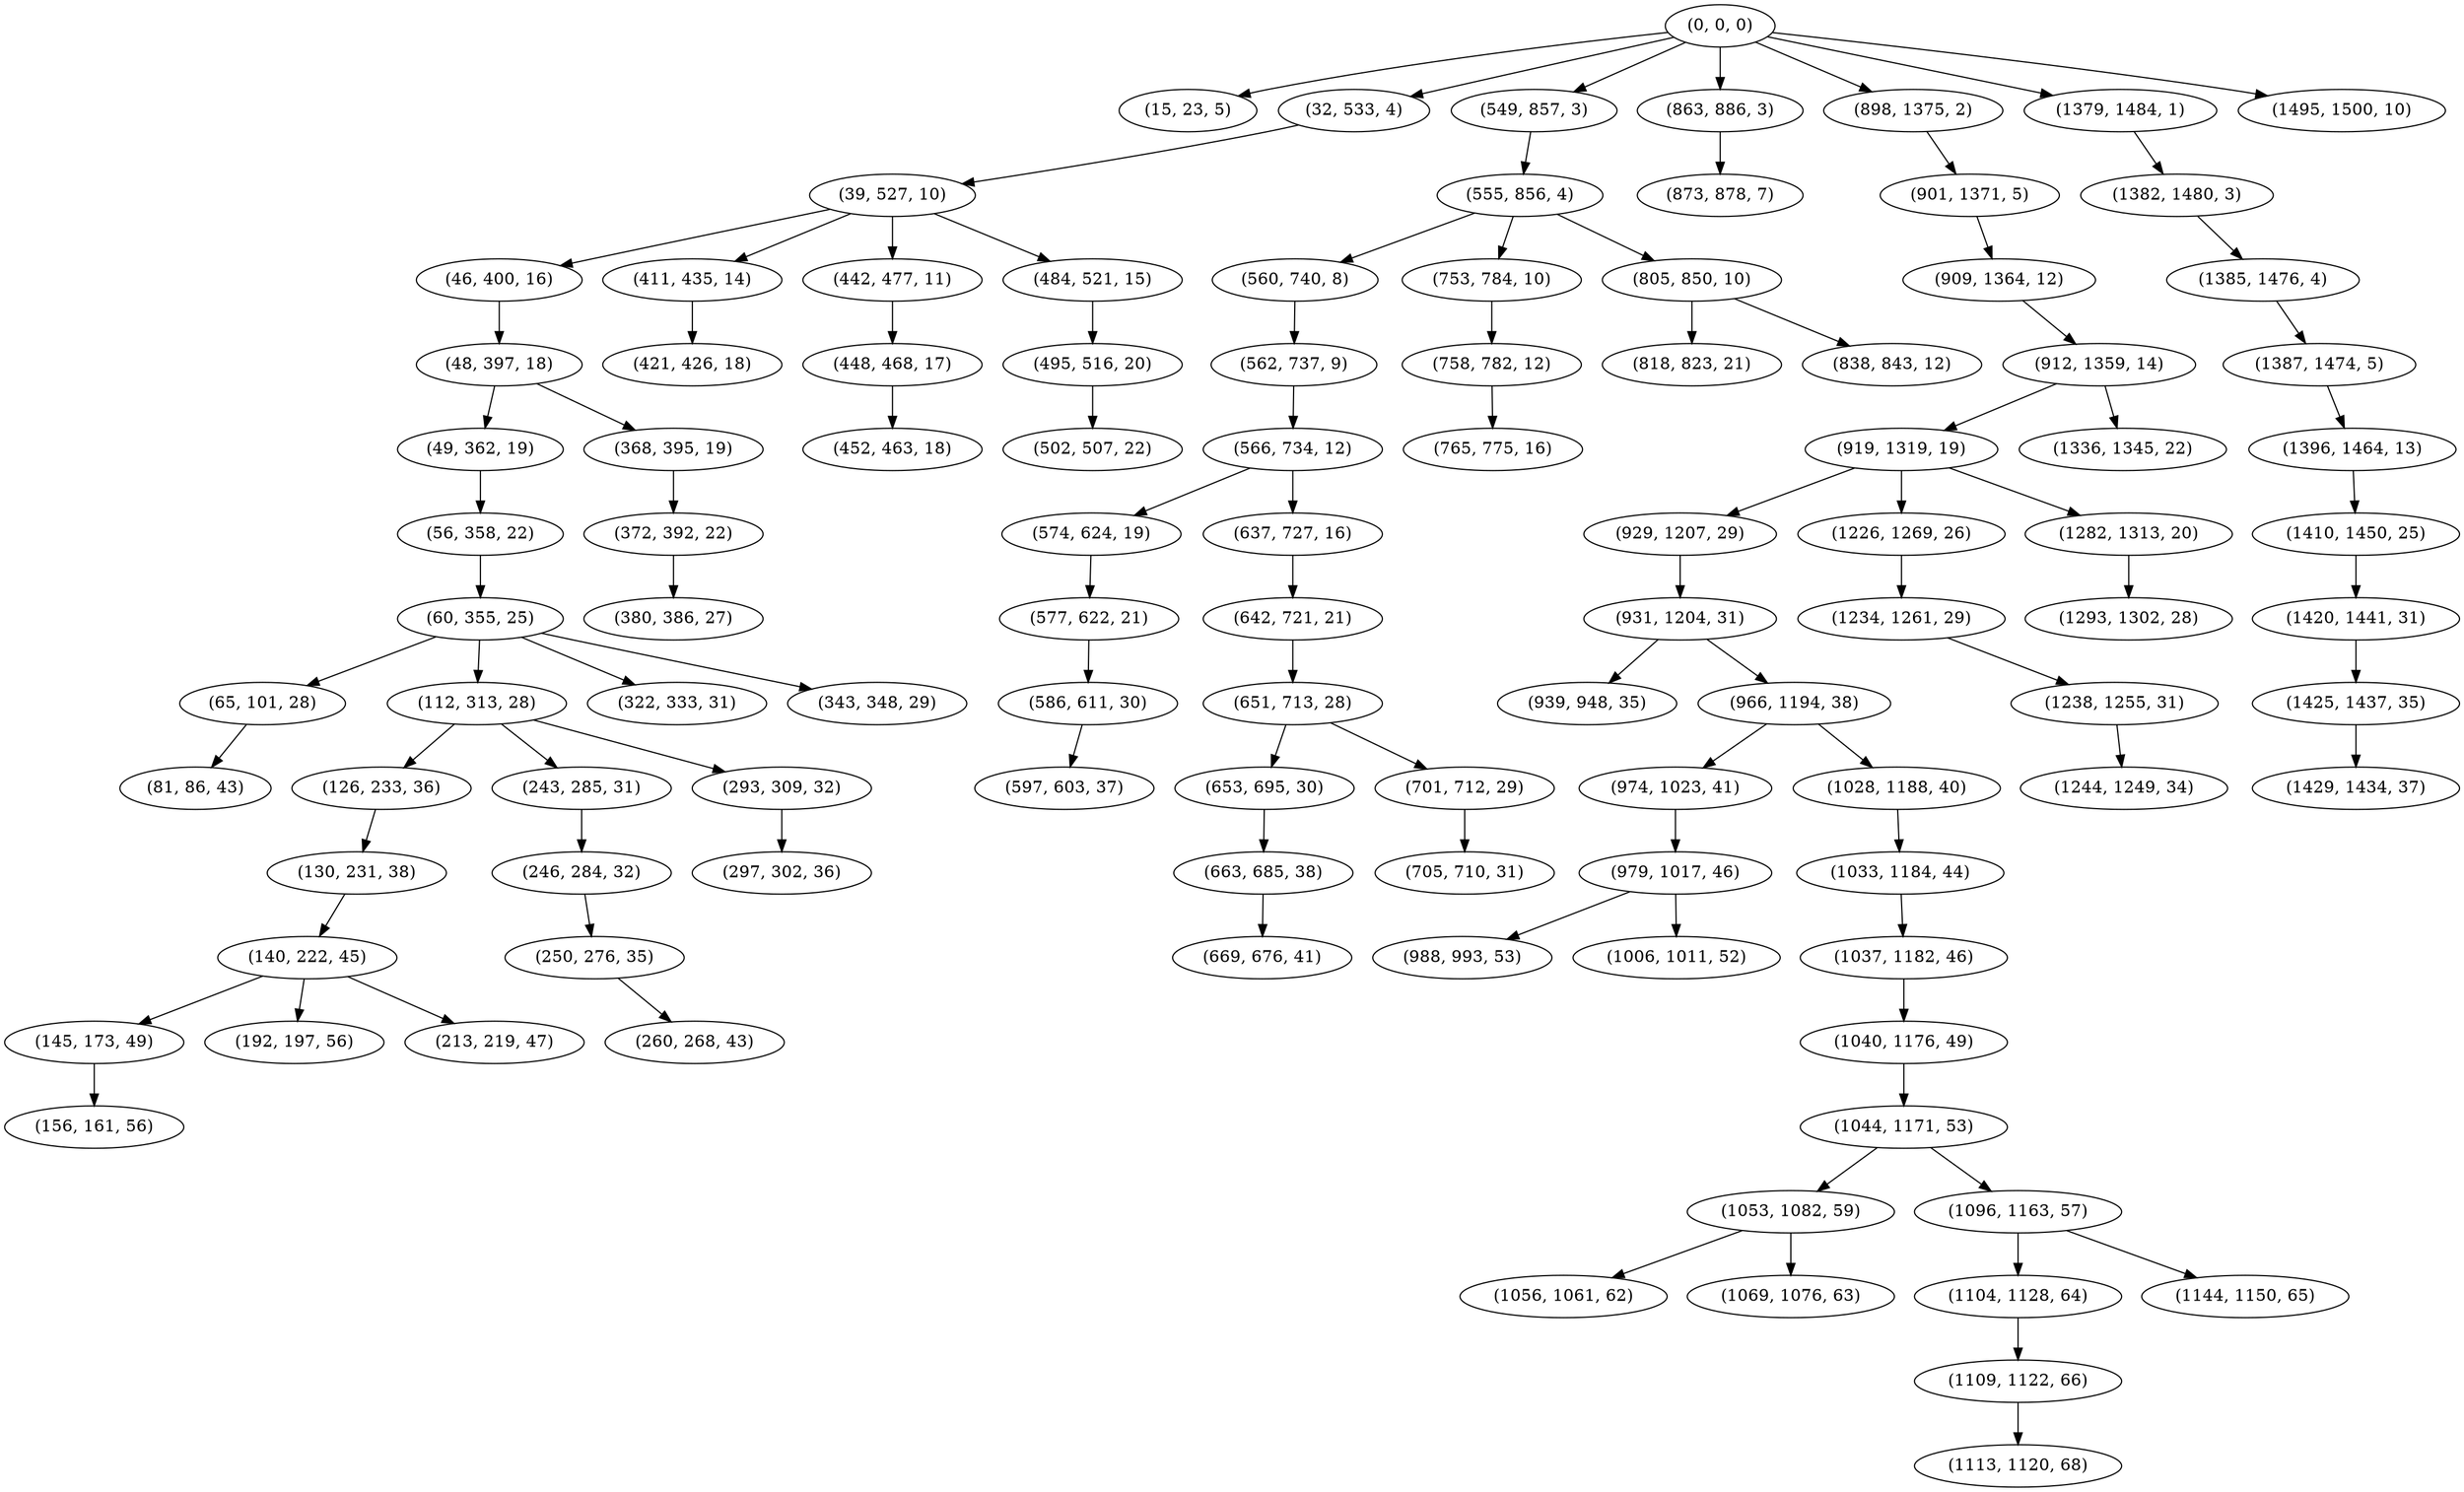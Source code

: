 digraph tree {
    "(0, 0, 0)";
    "(15, 23, 5)";
    "(32, 533, 4)";
    "(39, 527, 10)";
    "(46, 400, 16)";
    "(48, 397, 18)";
    "(49, 362, 19)";
    "(56, 358, 22)";
    "(60, 355, 25)";
    "(65, 101, 28)";
    "(81, 86, 43)";
    "(112, 313, 28)";
    "(126, 233, 36)";
    "(130, 231, 38)";
    "(140, 222, 45)";
    "(145, 173, 49)";
    "(156, 161, 56)";
    "(192, 197, 56)";
    "(213, 219, 47)";
    "(243, 285, 31)";
    "(246, 284, 32)";
    "(250, 276, 35)";
    "(260, 268, 43)";
    "(293, 309, 32)";
    "(297, 302, 36)";
    "(322, 333, 31)";
    "(343, 348, 29)";
    "(368, 395, 19)";
    "(372, 392, 22)";
    "(380, 386, 27)";
    "(411, 435, 14)";
    "(421, 426, 18)";
    "(442, 477, 11)";
    "(448, 468, 17)";
    "(452, 463, 18)";
    "(484, 521, 15)";
    "(495, 516, 20)";
    "(502, 507, 22)";
    "(549, 857, 3)";
    "(555, 856, 4)";
    "(560, 740, 8)";
    "(562, 737, 9)";
    "(566, 734, 12)";
    "(574, 624, 19)";
    "(577, 622, 21)";
    "(586, 611, 30)";
    "(597, 603, 37)";
    "(637, 727, 16)";
    "(642, 721, 21)";
    "(651, 713, 28)";
    "(653, 695, 30)";
    "(663, 685, 38)";
    "(669, 676, 41)";
    "(701, 712, 29)";
    "(705, 710, 31)";
    "(753, 784, 10)";
    "(758, 782, 12)";
    "(765, 775, 16)";
    "(805, 850, 10)";
    "(818, 823, 21)";
    "(838, 843, 12)";
    "(863, 886, 3)";
    "(873, 878, 7)";
    "(898, 1375, 2)";
    "(901, 1371, 5)";
    "(909, 1364, 12)";
    "(912, 1359, 14)";
    "(919, 1319, 19)";
    "(929, 1207, 29)";
    "(931, 1204, 31)";
    "(939, 948, 35)";
    "(966, 1194, 38)";
    "(974, 1023, 41)";
    "(979, 1017, 46)";
    "(988, 993, 53)";
    "(1006, 1011, 52)";
    "(1028, 1188, 40)";
    "(1033, 1184, 44)";
    "(1037, 1182, 46)";
    "(1040, 1176, 49)";
    "(1044, 1171, 53)";
    "(1053, 1082, 59)";
    "(1056, 1061, 62)";
    "(1069, 1076, 63)";
    "(1096, 1163, 57)";
    "(1104, 1128, 64)";
    "(1109, 1122, 66)";
    "(1113, 1120, 68)";
    "(1144, 1150, 65)";
    "(1226, 1269, 26)";
    "(1234, 1261, 29)";
    "(1238, 1255, 31)";
    "(1244, 1249, 34)";
    "(1282, 1313, 20)";
    "(1293, 1302, 28)";
    "(1336, 1345, 22)";
    "(1379, 1484, 1)";
    "(1382, 1480, 3)";
    "(1385, 1476, 4)";
    "(1387, 1474, 5)";
    "(1396, 1464, 13)";
    "(1410, 1450, 25)";
    "(1420, 1441, 31)";
    "(1425, 1437, 35)";
    "(1429, 1434, 37)";
    "(1495, 1500, 10)";
    "(0, 0, 0)" -> "(15, 23, 5)";
    "(0, 0, 0)" -> "(32, 533, 4)";
    "(0, 0, 0)" -> "(549, 857, 3)";
    "(0, 0, 0)" -> "(863, 886, 3)";
    "(0, 0, 0)" -> "(898, 1375, 2)";
    "(0, 0, 0)" -> "(1379, 1484, 1)";
    "(0, 0, 0)" -> "(1495, 1500, 10)";
    "(32, 533, 4)" -> "(39, 527, 10)";
    "(39, 527, 10)" -> "(46, 400, 16)";
    "(39, 527, 10)" -> "(411, 435, 14)";
    "(39, 527, 10)" -> "(442, 477, 11)";
    "(39, 527, 10)" -> "(484, 521, 15)";
    "(46, 400, 16)" -> "(48, 397, 18)";
    "(48, 397, 18)" -> "(49, 362, 19)";
    "(48, 397, 18)" -> "(368, 395, 19)";
    "(49, 362, 19)" -> "(56, 358, 22)";
    "(56, 358, 22)" -> "(60, 355, 25)";
    "(60, 355, 25)" -> "(65, 101, 28)";
    "(60, 355, 25)" -> "(112, 313, 28)";
    "(60, 355, 25)" -> "(322, 333, 31)";
    "(60, 355, 25)" -> "(343, 348, 29)";
    "(65, 101, 28)" -> "(81, 86, 43)";
    "(112, 313, 28)" -> "(126, 233, 36)";
    "(112, 313, 28)" -> "(243, 285, 31)";
    "(112, 313, 28)" -> "(293, 309, 32)";
    "(126, 233, 36)" -> "(130, 231, 38)";
    "(130, 231, 38)" -> "(140, 222, 45)";
    "(140, 222, 45)" -> "(145, 173, 49)";
    "(140, 222, 45)" -> "(192, 197, 56)";
    "(140, 222, 45)" -> "(213, 219, 47)";
    "(145, 173, 49)" -> "(156, 161, 56)";
    "(243, 285, 31)" -> "(246, 284, 32)";
    "(246, 284, 32)" -> "(250, 276, 35)";
    "(250, 276, 35)" -> "(260, 268, 43)";
    "(293, 309, 32)" -> "(297, 302, 36)";
    "(368, 395, 19)" -> "(372, 392, 22)";
    "(372, 392, 22)" -> "(380, 386, 27)";
    "(411, 435, 14)" -> "(421, 426, 18)";
    "(442, 477, 11)" -> "(448, 468, 17)";
    "(448, 468, 17)" -> "(452, 463, 18)";
    "(484, 521, 15)" -> "(495, 516, 20)";
    "(495, 516, 20)" -> "(502, 507, 22)";
    "(549, 857, 3)" -> "(555, 856, 4)";
    "(555, 856, 4)" -> "(560, 740, 8)";
    "(555, 856, 4)" -> "(753, 784, 10)";
    "(555, 856, 4)" -> "(805, 850, 10)";
    "(560, 740, 8)" -> "(562, 737, 9)";
    "(562, 737, 9)" -> "(566, 734, 12)";
    "(566, 734, 12)" -> "(574, 624, 19)";
    "(566, 734, 12)" -> "(637, 727, 16)";
    "(574, 624, 19)" -> "(577, 622, 21)";
    "(577, 622, 21)" -> "(586, 611, 30)";
    "(586, 611, 30)" -> "(597, 603, 37)";
    "(637, 727, 16)" -> "(642, 721, 21)";
    "(642, 721, 21)" -> "(651, 713, 28)";
    "(651, 713, 28)" -> "(653, 695, 30)";
    "(651, 713, 28)" -> "(701, 712, 29)";
    "(653, 695, 30)" -> "(663, 685, 38)";
    "(663, 685, 38)" -> "(669, 676, 41)";
    "(701, 712, 29)" -> "(705, 710, 31)";
    "(753, 784, 10)" -> "(758, 782, 12)";
    "(758, 782, 12)" -> "(765, 775, 16)";
    "(805, 850, 10)" -> "(818, 823, 21)";
    "(805, 850, 10)" -> "(838, 843, 12)";
    "(863, 886, 3)" -> "(873, 878, 7)";
    "(898, 1375, 2)" -> "(901, 1371, 5)";
    "(901, 1371, 5)" -> "(909, 1364, 12)";
    "(909, 1364, 12)" -> "(912, 1359, 14)";
    "(912, 1359, 14)" -> "(919, 1319, 19)";
    "(912, 1359, 14)" -> "(1336, 1345, 22)";
    "(919, 1319, 19)" -> "(929, 1207, 29)";
    "(919, 1319, 19)" -> "(1226, 1269, 26)";
    "(919, 1319, 19)" -> "(1282, 1313, 20)";
    "(929, 1207, 29)" -> "(931, 1204, 31)";
    "(931, 1204, 31)" -> "(939, 948, 35)";
    "(931, 1204, 31)" -> "(966, 1194, 38)";
    "(966, 1194, 38)" -> "(974, 1023, 41)";
    "(966, 1194, 38)" -> "(1028, 1188, 40)";
    "(974, 1023, 41)" -> "(979, 1017, 46)";
    "(979, 1017, 46)" -> "(988, 993, 53)";
    "(979, 1017, 46)" -> "(1006, 1011, 52)";
    "(1028, 1188, 40)" -> "(1033, 1184, 44)";
    "(1033, 1184, 44)" -> "(1037, 1182, 46)";
    "(1037, 1182, 46)" -> "(1040, 1176, 49)";
    "(1040, 1176, 49)" -> "(1044, 1171, 53)";
    "(1044, 1171, 53)" -> "(1053, 1082, 59)";
    "(1044, 1171, 53)" -> "(1096, 1163, 57)";
    "(1053, 1082, 59)" -> "(1056, 1061, 62)";
    "(1053, 1082, 59)" -> "(1069, 1076, 63)";
    "(1096, 1163, 57)" -> "(1104, 1128, 64)";
    "(1096, 1163, 57)" -> "(1144, 1150, 65)";
    "(1104, 1128, 64)" -> "(1109, 1122, 66)";
    "(1109, 1122, 66)" -> "(1113, 1120, 68)";
    "(1226, 1269, 26)" -> "(1234, 1261, 29)";
    "(1234, 1261, 29)" -> "(1238, 1255, 31)";
    "(1238, 1255, 31)" -> "(1244, 1249, 34)";
    "(1282, 1313, 20)" -> "(1293, 1302, 28)";
    "(1379, 1484, 1)" -> "(1382, 1480, 3)";
    "(1382, 1480, 3)" -> "(1385, 1476, 4)";
    "(1385, 1476, 4)" -> "(1387, 1474, 5)";
    "(1387, 1474, 5)" -> "(1396, 1464, 13)";
    "(1396, 1464, 13)" -> "(1410, 1450, 25)";
    "(1410, 1450, 25)" -> "(1420, 1441, 31)";
    "(1420, 1441, 31)" -> "(1425, 1437, 35)";
    "(1425, 1437, 35)" -> "(1429, 1434, 37)";
}
